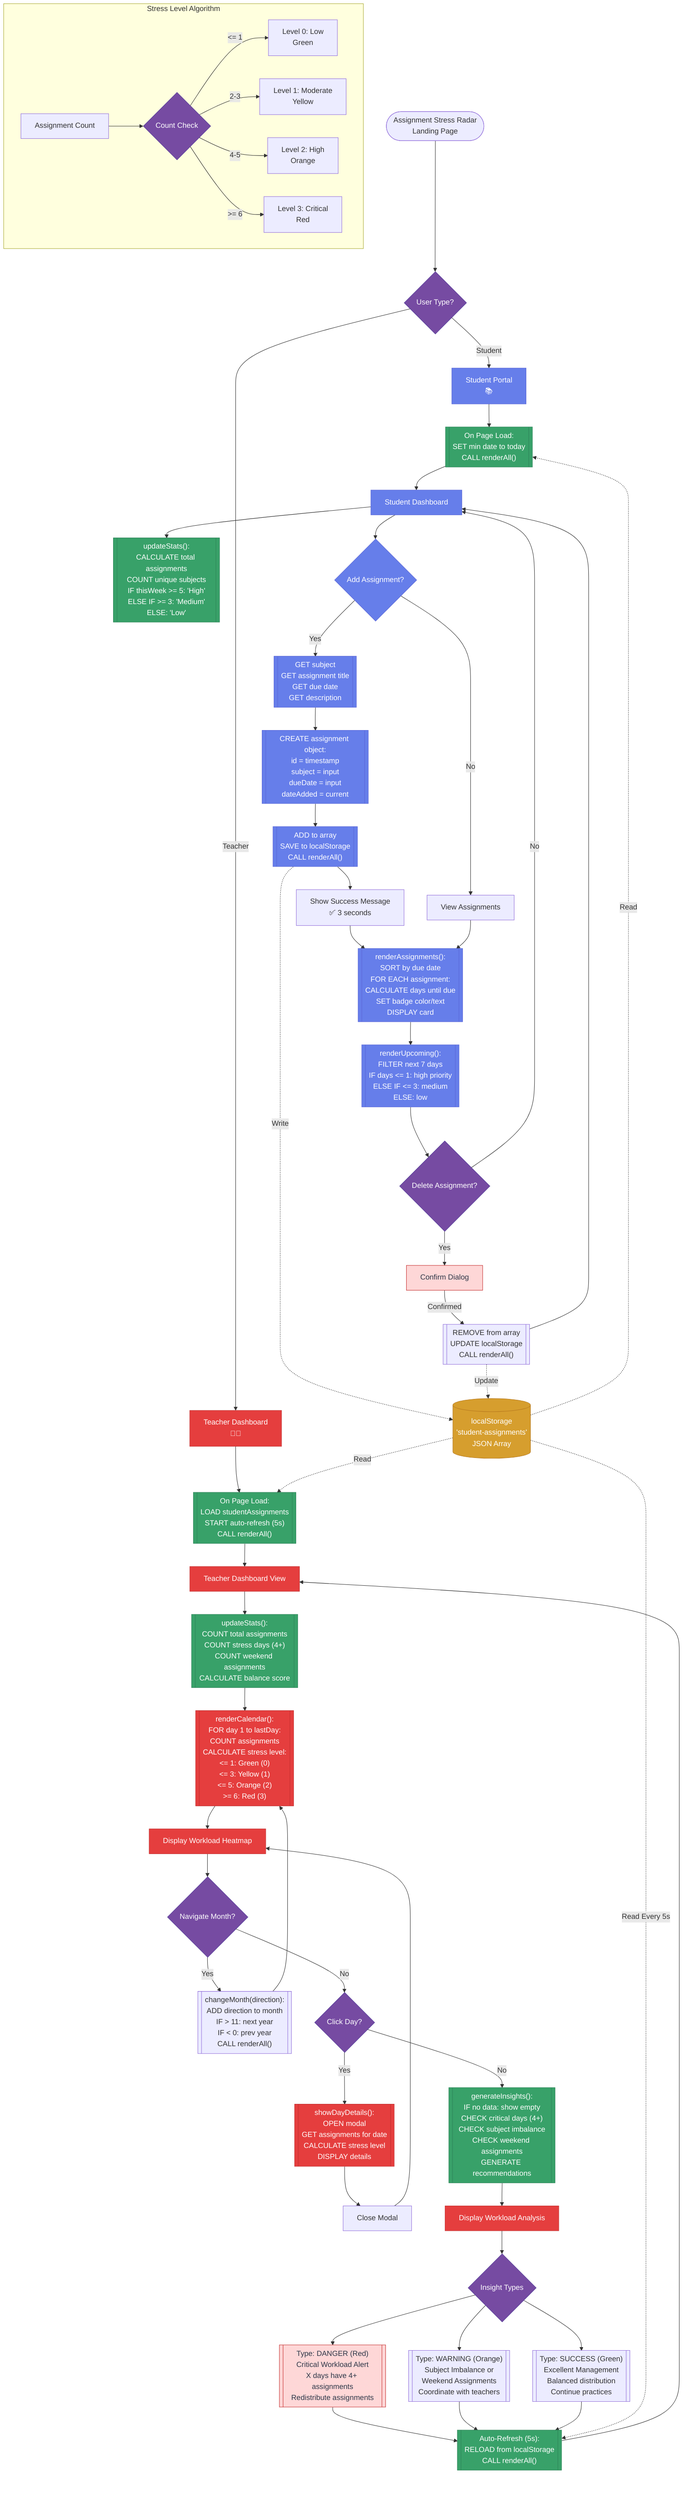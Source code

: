 graph TB
    Start([Assignment Stress Radar<br/>Landing Page]) --> Choice{User Type?}
    
    %% Student Portal Flow
    Choice -->|Student| SP[Student Portal<br/>📚]
    SP --> SPLoad[["On Page Load:<br/>SET min date to today<br/>CALL renderAll()"]]
    
    SPLoad --> SPDash[Student Dashboard]
    SPDash --> SPStats[["updateStats():<br/>CALCULATE total assignments<br/>COUNT unique subjects<br/>IF thisWeek >= 5: 'High'<br/>ELSE IF >= 3: 'Medium'<br/>ELSE: 'Low'"]]
    
    SPDash --> SPForm{Add Assignment?}
    SPForm -->|Yes| SPInput[["GET subject<br/>GET assignment title<br/>GET due date<br/>GET description"]]
    SPInput --> SPCreate[["CREATE assignment object:<br/>id = timestamp<br/>subject = input<br/>dueDate = input<br/>dateAdded = current"]]
    SPCreate --> SPSave[["ADD to array<br/>SAVE to localStorage<br/>CALL renderAll()"]]
    SPSave --> SPSuccess[Show Success Message<br/>✅ 3 seconds]
    SPSuccess --> SPRender
    
    SPForm -->|No| SPView[View Assignments]
    SPView --> SPRender[["renderAssignments():<br/>SORT by due date<br/>FOR EACH assignment:<br/>  CALCULATE days until due<br/>  SET badge color/text<br/>  DISPLAY card"]]
    
    SPRender --> SPUpcoming[["renderUpcoming():<br/>FILTER next 7 days<br/>IF days <= 1: high priority<br/>ELSE IF <= 3: medium<br/>ELSE: low"]]
    
    SPUpcoming --> SPDelete{Delete Assignment?}
    SPDelete -->|Yes| SPConfirm[Confirm Dialog]
    SPConfirm -->|Confirmed| SPRemove[["REMOVE from array<br/>UPDATE localStorage<br/>CALL renderAll()"]]
    SPRemove --> SPDash
    SPDelete -->|No| SPDash
    
    %% Teacher Dashboard Flow
    Choice -->|Teacher| TD[Teacher Dashboard<br/>👩‍🏫]
    TD --> TDLoad[["On Page Load:<br/>LOAD studentAssignments<br/>START auto-refresh (5s)<br/>CALL renderAll()"]]
    
    TDLoad --> TDDash[Teacher Dashboard View]
    TDDash --> TDStats[["updateStats():<br/>COUNT total assignments<br/>COUNT stress days (4+)<br/>COUNT weekend assignments<br/>CALCULATE balance score"]]
    
    TDStats --> TDCal[["renderCalendar():<br/>FOR day 1 to lastDay:<br/>  COUNT assignments<br/>  CALCULATE stress level:<br/>    <= 1: Green (0)<br/>    <= 3: Yellow (1)<br/>    <= 5: Orange (2)<br/>    >= 6: Red (3)"]]
    
    TDCal --> TDHeatmap[Display Workload Heatmap]
    TDHeatmap --> TDNav{Navigate Month?}
    TDNav -->|Yes| TDChange[["changeMonth(direction):<br/>ADD direction to month<br/>IF > 11: next year<br/>IF < 0: prev year<br/>CALL renderAll()"]]
    TDChange --> TDCal
    
    TDNav -->|No| TDClick{Click Day?}
    TDClick -->|Yes| TDModal[["showDayDetails():<br/>OPEN modal<br/>GET assignments for date<br/>CALCULATE stress level<br/>DISPLAY details"]]
    TDModal --> TDClose[Close Modal]
    TDClose --> TDHeatmap
    
    TDClick -->|No| TDInsights[["generateInsights():<br/>IF no data: show empty<br/>CHECK critical days (4+)<br/>CHECK subject imbalance<br/>CHECK weekend assignments<br/>GENERATE recommendations"]]
    
    TDInsights --> TDAnalysis[Display Workload Analysis]
    TDAnalysis --> TDTypes{Insight Types}
    
    TDTypes --> TDDanger[["Type: DANGER (Red)<br/>Critical Workload Alert<br/>X days have 4+ assignments<br/>Redistribute assignments"]]
    TDTypes --> TDWarning[["Type: WARNING (Orange)<br/>Subject Imbalance or<br/>Weekend Assignments<br/>Coordinate with teachers"]]
    TDTypes --> TDSuccess[["Type: SUCCESS (Green)<br/>Excellent Management<br/>Balanced distribution<br/>Continue practices"]]
    
    TDDanger --> TDRefresh
    TDWarning --> TDRefresh
    TDSuccess --> TDRefresh
    
    TDRefresh[["Auto-Refresh (5s):<br/>RELOAD from localStorage<br/>CALL renderAll()"]]
    TDRefresh --> TDDash
    
    %% Data Storage
    SPSave -.->|Write| Storage[(localStorage<br/>'student-assignments'<br/>JSON Array)]
    SPRemove -.->|Update| Storage
    Storage -.->|Read| SPLoad
    Storage -.->|Read| TDLoad
    Storage -.->|Read Every 5s| TDRefresh
    
    %% Stress Level Algorithm
    subgraph "Stress Level Algorithm"
        SLInput[Assignment Count]
        SLCalc{Count Check}
        SLInput --> SLCalc
        SLCalc -->|"<= 1"| SL0[Level 0: Low<br/>Green]
        SLCalc -->|"2-3"| SL1[Level 1: Moderate<br/>Yellow]
        SLCalc -->|"4-5"| SL2[Level 2: High<br/>Orange]
        SLCalc -->|">= 6"| SL3[Level 3: Critical<br/>Red]
    end
    
    %% Styling
    classDef student fill:#667eea,stroke:#5a67d8,color:#fff
    classDef teacher fill:#e53e3e,stroke:#c53030,color:#fff
    classDef process fill:#38a169,stroke:#2f855a,color:#fff
    classDef storage fill:#d69e2e,stroke:#b7791f,color:#fff
    classDef decision fill:#764ba2,stroke:#553c9a,color:#fff
    classDef alert fill:#fed7d7,stroke:#c53030,color:#2d3748
    
    class SP,SPDash,SPForm,SPInput,SPCreate,SPSave,SPRender,SPUpcoming student
    class TD,TDDash,TDCal,TDHeatmap,TDModal,TDAnalysis teacher
    class SPLoad,TDLoad,SPStats,TDStats,TDInsights,TDRefresh process
    class Storage storage
    class Choice,SPDelete,TDNav,TDClick,TDTypes,SLCalc decision
    class TDDanger,SPConfirm alert